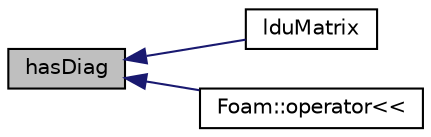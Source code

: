 digraph "hasDiag"
{
  bgcolor="transparent";
  edge [fontname="Helvetica",fontsize="10",labelfontname="Helvetica",labelfontsize="10"];
  node [fontname="Helvetica",fontsize="10",shape=record];
  rankdir="LR";
  Node648 [label="hasDiag",height=0.2,width=0.4,color="black", fillcolor="grey75", style="filled", fontcolor="black"];
  Node648 -> Node649 [dir="back",color="midnightblue",fontsize="10",style="solid",fontname="Helvetica"];
  Node649 [label="lduMatrix",height=0.2,width=0.4,color="black",URL="$a27929.html#a387ced467b21cad0a5fe0a85bf0412a1",tooltip="Construct given an LDU addressed mesh and an Istream. "];
  Node648 -> Node650 [dir="back",color="midnightblue",fontsize="10",style="solid",fontname="Helvetica"];
  Node650 [label="Foam::operator\<\<",height=0.2,width=0.4,color="black",URL="$a21851.html#afe9574a3d35090f9665105ec551d0679"];
}
